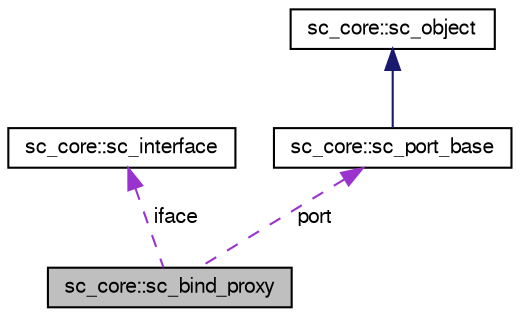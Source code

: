 digraph "sc_core::sc_bind_proxy"
{
  edge [fontname="FreeSans",fontsize="10",labelfontname="FreeSans",labelfontsize="10"];
  node [fontname="FreeSans",fontsize="10",shape=record];
  Node1 [label="sc_core::sc_bind_proxy",height=0.2,width=0.4,color="black", fillcolor="grey75", style="filled", fontcolor="black"];
  Node2 -> Node1 [dir="back",color="darkorchid3",fontsize="10",style="dashed",label=" iface" ,fontname="FreeSans"];
  Node2 [label="sc_core::sc_interface",height=0.2,width=0.4,color="black", fillcolor="white", style="filled",URL="$a01196.html"];
  Node3 -> Node1 [dir="back",color="darkorchid3",fontsize="10",style="dashed",label=" port" ,fontname="FreeSans"];
  Node3 [label="sc_core::sc_port_base",height=0.2,width=0.4,color="black", fillcolor="white", style="filled",URL="$a01212.html"];
  Node4 -> Node3 [dir="back",color="midnightblue",fontsize="10",style="solid",fontname="FreeSans"];
  Node4 [label="sc_core::sc_object",height=0.2,width=0.4,color="black", fillcolor="white", style="filled",URL="$a01884.html"];
}
